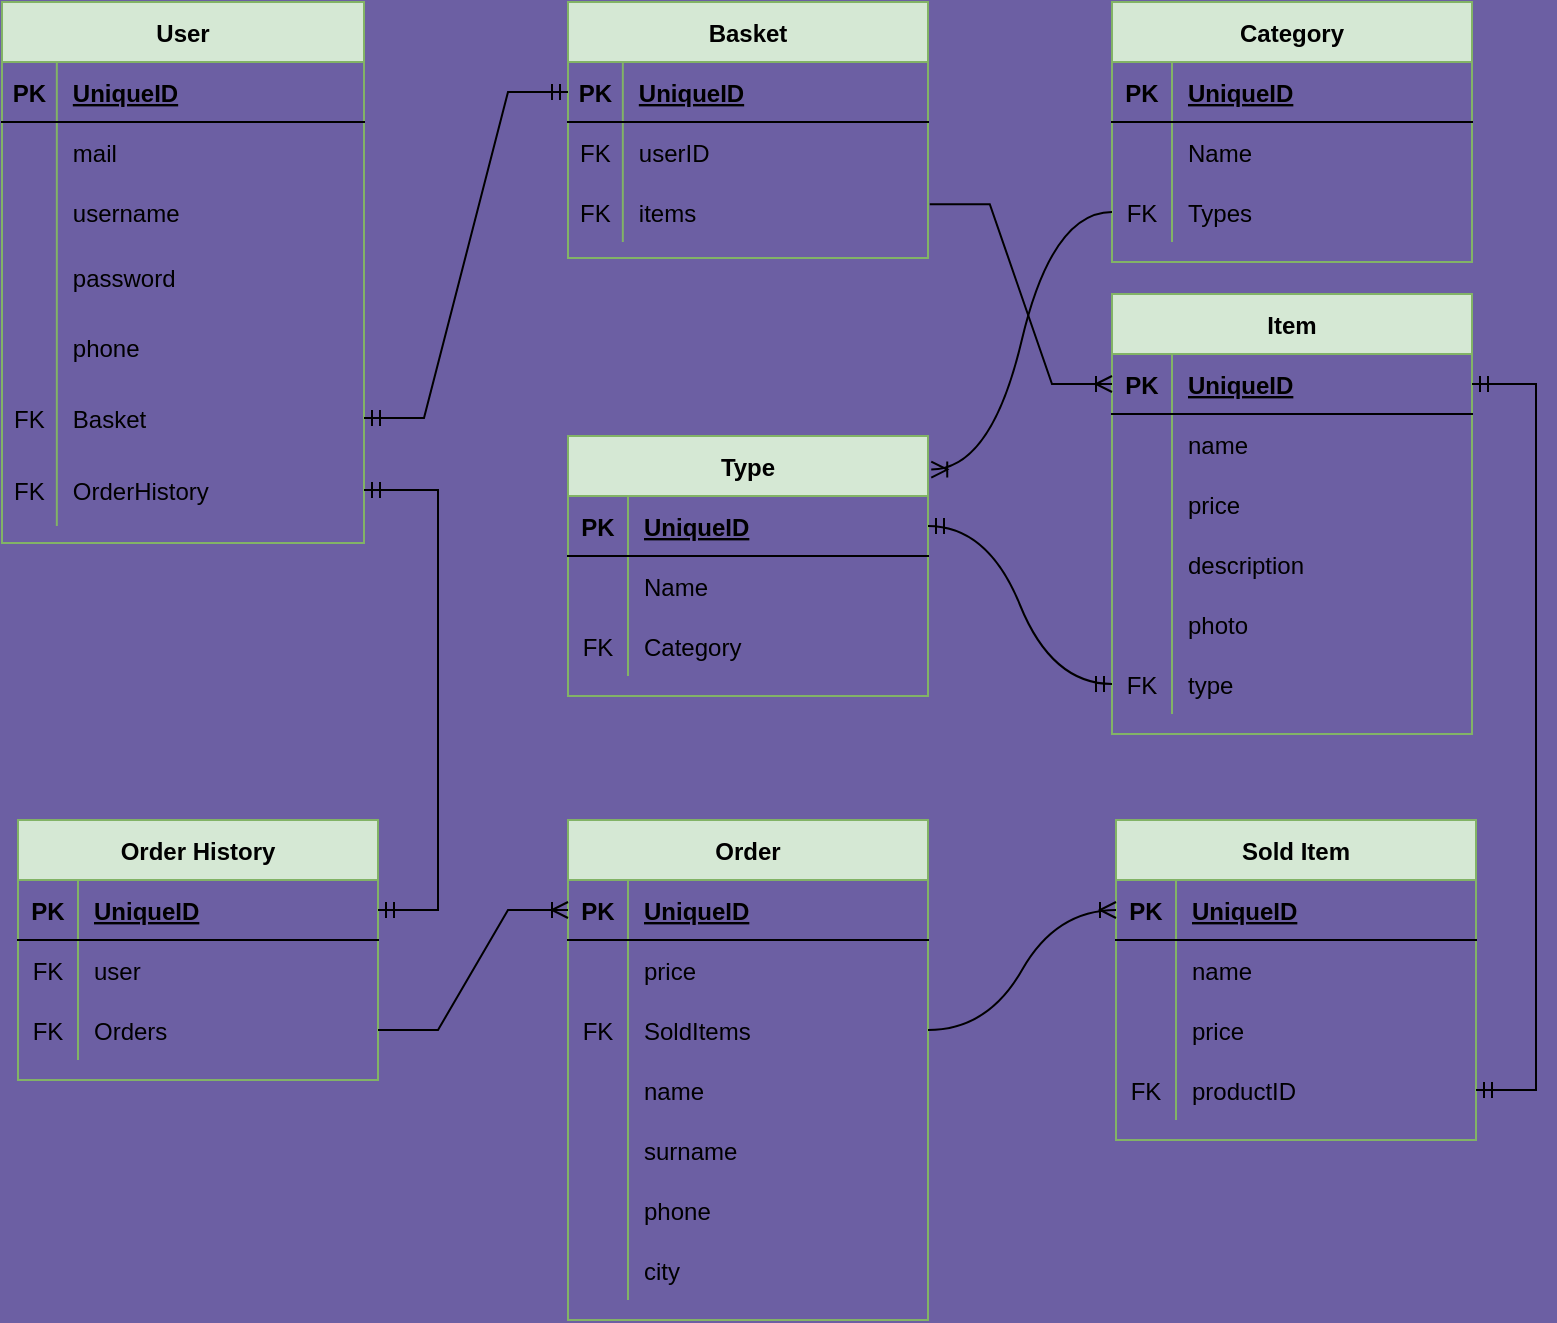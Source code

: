 <mxfile version="19.0.0" type="device"><diagram id="C5RBs43oDa-KdzZeNtuy" name="Page-1"><mxGraphModel dx="1178" dy="660" grid="0" gridSize="10" guides="1" tooltips="1" connect="1" arrows="1" fold="1" page="1" pageScale="1" pageWidth="827" pageHeight="1169" background="#6C5FA3" math="0" shadow="0"><root><mxCell id="WIyWlLk6GJQsqaUBKTNV-0"/><mxCell id="WIyWlLk6GJQsqaUBKTNV-1" parent="WIyWlLk6GJQsqaUBKTNV-0"/><mxCell id="gTien8RS1DZfXxYeBVyv-0" value="Category" style="shape=table;startSize=30;container=1;collapsible=1;childLayout=tableLayout;fixedRows=1;rowLines=0;fontStyle=1;align=center;resizeLast=1;fillColor=#d5e8d4;strokeColor=#82b366;" parent="WIyWlLk6GJQsqaUBKTNV-1" vertex="1"><mxGeometry x="599" y="155" width="180" height="130" as="geometry"/></mxCell><mxCell id="gTien8RS1DZfXxYeBVyv-1" value="" style="shape=tableRow;horizontal=0;startSize=0;swimlaneHead=0;swimlaneBody=0;fillColor=none;collapsible=0;dropTarget=0;points=[[0,0.5],[1,0.5]];portConstraint=eastwest;top=0;left=0;right=0;bottom=1;" parent="gTien8RS1DZfXxYeBVyv-0" vertex="1"><mxGeometry y="30" width="180" height="30" as="geometry"/></mxCell><mxCell id="gTien8RS1DZfXxYeBVyv-2" value="PK" style="shape=partialRectangle;connectable=0;fillColor=none;top=0;left=0;bottom=0;right=0;fontStyle=1;overflow=hidden;" parent="gTien8RS1DZfXxYeBVyv-1" vertex="1"><mxGeometry width="30" height="30" as="geometry"><mxRectangle width="30" height="30" as="alternateBounds"/></mxGeometry></mxCell><mxCell id="gTien8RS1DZfXxYeBVyv-3" value="UniqueID" style="shape=partialRectangle;connectable=0;fillColor=none;top=0;left=0;bottom=0;right=0;align=left;spacingLeft=6;fontStyle=5;overflow=hidden;" parent="gTien8RS1DZfXxYeBVyv-1" vertex="1"><mxGeometry x="30" width="150" height="30" as="geometry"><mxRectangle width="150" height="30" as="alternateBounds"/></mxGeometry></mxCell><mxCell id="gTien8RS1DZfXxYeBVyv-4" value="" style="shape=tableRow;horizontal=0;startSize=0;swimlaneHead=0;swimlaneBody=0;fillColor=none;collapsible=0;dropTarget=0;points=[[0,0.5],[1,0.5]];portConstraint=eastwest;top=0;left=0;right=0;bottom=0;" parent="gTien8RS1DZfXxYeBVyv-0" vertex="1"><mxGeometry y="60" width="180" height="30" as="geometry"/></mxCell><mxCell id="gTien8RS1DZfXxYeBVyv-5" value="" style="shape=partialRectangle;connectable=0;fillColor=none;top=0;left=0;bottom=0;right=0;editable=1;overflow=hidden;" parent="gTien8RS1DZfXxYeBVyv-4" vertex="1"><mxGeometry width="30" height="30" as="geometry"><mxRectangle width="30" height="30" as="alternateBounds"/></mxGeometry></mxCell><mxCell id="gTien8RS1DZfXxYeBVyv-6" value="Name" style="shape=partialRectangle;connectable=0;fillColor=none;top=0;left=0;bottom=0;right=0;align=left;spacingLeft=6;overflow=hidden;" parent="gTien8RS1DZfXxYeBVyv-4" vertex="1"><mxGeometry x="30" width="150" height="30" as="geometry"><mxRectangle width="150" height="30" as="alternateBounds"/></mxGeometry></mxCell><mxCell id="gTien8RS1DZfXxYeBVyv-7" value="" style="shape=tableRow;horizontal=0;startSize=0;swimlaneHead=0;swimlaneBody=0;fillColor=none;collapsible=0;dropTarget=0;points=[[0,0.5],[1,0.5]];portConstraint=eastwest;top=0;left=0;right=0;bottom=0;" parent="gTien8RS1DZfXxYeBVyv-0" vertex="1"><mxGeometry y="90" width="180" height="30" as="geometry"/></mxCell><mxCell id="gTien8RS1DZfXxYeBVyv-8" value="FK" style="shape=partialRectangle;connectable=0;fillColor=none;top=0;left=0;bottom=0;right=0;editable=1;overflow=hidden;" parent="gTien8RS1DZfXxYeBVyv-7" vertex="1"><mxGeometry width="30" height="30" as="geometry"><mxRectangle width="30" height="30" as="alternateBounds"/></mxGeometry></mxCell><mxCell id="gTien8RS1DZfXxYeBVyv-9" value="Types" style="shape=partialRectangle;connectable=0;fillColor=none;top=0;left=0;bottom=0;right=0;align=left;spacingLeft=6;overflow=hidden;" parent="gTien8RS1DZfXxYeBVyv-7" vertex="1"><mxGeometry x="30" width="150" height="30" as="geometry"><mxRectangle width="150" height="30" as="alternateBounds"/></mxGeometry></mxCell><mxCell id="gTien8RS1DZfXxYeBVyv-13" value="Sold Item" style="shape=table;startSize=30;container=1;collapsible=1;childLayout=tableLayout;fixedRows=1;rowLines=0;fontStyle=1;align=center;resizeLast=1;fillColor=#d5e8d4;strokeColor=#82b366;" parent="WIyWlLk6GJQsqaUBKTNV-1" vertex="1"><mxGeometry x="601" y="564" width="180" height="160" as="geometry"/></mxCell><mxCell id="gTien8RS1DZfXxYeBVyv-14" value="" style="shape=tableRow;horizontal=0;startSize=0;swimlaneHead=0;swimlaneBody=0;fillColor=none;collapsible=0;dropTarget=0;points=[[0,0.5],[1,0.5]];portConstraint=eastwest;top=0;left=0;right=0;bottom=1;" parent="gTien8RS1DZfXxYeBVyv-13" vertex="1"><mxGeometry y="30" width="180" height="30" as="geometry"/></mxCell><mxCell id="gTien8RS1DZfXxYeBVyv-15" value="PK" style="shape=partialRectangle;connectable=0;fillColor=none;top=0;left=0;bottom=0;right=0;fontStyle=1;overflow=hidden;" parent="gTien8RS1DZfXxYeBVyv-14" vertex="1"><mxGeometry width="30" height="30" as="geometry"><mxRectangle width="30" height="30" as="alternateBounds"/></mxGeometry></mxCell><mxCell id="gTien8RS1DZfXxYeBVyv-16" value="UniqueID" style="shape=partialRectangle;connectable=0;fillColor=none;top=0;left=0;bottom=0;right=0;align=left;spacingLeft=6;fontStyle=5;overflow=hidden;" parent="gTien8RS1DZfXxYeBVyv-14" vertex="1"><mxGeometry x="30" width="150" height="30" as="geometry"><mxRectangle width="150" height="30" as="alternateBounds"/></mxGeometry></mxCell><mxCell id="gTien8RS1DZfXxYeBVyv-17" value="" style="shape=tableRow;horizontal=0;startSize=0;swimlaneHead=0;swimlaneBody=0;fillColor=none;collapsible=0;dropTarget=0;points=[[0,0.5],[1,0.5]];portConstraint=eastwest;top=0;left=0;right=0;bottom=0;" parent="gTien8RS1DZfXxYeBVyv-13" vertex="1"><mxGeometry y="60" width="180" height="30" as="geometry"/></mxCell><mxCell id="gTien8RS1DZfXxYeBVyv-18" value="" style="shape=partialRectangle;connectable=0;fillColor=none;top=0;left=0;bottom=0;right=0;editable=1;overflow=hidden;" parent="gTien8RS1DZfXxYeBVyv-17" vertex="1"><mxGeometry width="30" height="30" as="geometry"><mxRectangle width="30" height="30" as="alternateBounds"/></mxGeometry></mxCell><mxCell id="gTien8RS1DZfXxYeBVyv-19" value="name" style="shape=partialRectangle;connectable=0;fillColor=none;top=0;left=0;bottom=0;right=0;align=left;spacingLeft=6;overflow=hidden;" parent="gTien8RS1DZfXxYeBVyv-17" vertex="1"><mxGeometry x="30" width="150" height="30" as="geometry"><mxRectangle width="150" height="30" as="alternateBounds"/></mxGeometry></mxCell><mxCell id="gTien8RS1DZfXxYeBVyv-20" value="" style="shape=tableRow;horizontal=0;startSize=0;swimlaneHead=0;swimlaneBody=0;fillColor=none;collapsible=0;dropTarget=0;points=[[0,0.5],[1,0.5]];portConstraint=eastwest;top=0;left=0;right=0;bottom=0;" parent="gTien8RS1DZfXxYeBVyv-13" vertex="1"><mxGeometry y="90" width="180" height="30" as="geometry"/></mxCell><mxCell id="gTien8RS1DZfXxYeBVyv-21" value="" style="shape=partialRectangle;connectable=0;fillColor=none;top=0;left=0;bottom=0;right=0;editable=1;overflow=hidden;" parent="gTien8RS1DZfXxYeBVyv-20" vertex="1"><mxGeometry width="30" height="30" as="geometry"><mxRectangle width="30" height="30" as="alternateBounds"/></mxGeometry></mxCell><mxCell id="gTien8RS1DZfXxYeBVyv-22" value="price" style="shape=partialRectangle;connectable=0;fillColor=none;top=0;left=0;bottom=0;right=0;align=left;spacingLeft=6;overflow=hidden;" parent="gTien8RS1DZfXxYeBVyv-20" vertex="1"><mxGeometry x="30" width="150" height="30" as="geometry"><mxRectangle width="150" height="30" as="alternateBounds"/></mxGeometry></mxCell><mxCell id="gTien8RS1DZfXxYeBVyv-23" value="" style="shape=tableRow;horizontal=0;startSize=0;swimlaneHead=0;swimlaneBody=0;fillColor=none;collapsible=0;dropTarget=0;points=[[0,0.5],[1,0.5]];portConstraint=eastwest;top=0;left=0;right=0;bottom=0;" parent="gTien8RS1DZfXxYeBVyv-13" vertex="1"><mxGeometry y="120" width="180" height="30" as="geometry"/></mxCell><mxCell id="gTien8RS1DZfXxYeBVyv-24" value="FK" style="shape=partialRectangle;connectable=0;fillColor=none;top=0;left=0;bottom=0;right=0;editable=1;overflow=hidden;" parent="gTien8RS1DZfXxYeBVyv-23" vertex="1"><mxGeometry width="30" height="30" as="geometry"><mxRectangle width="30" height="30" as="alternateBounds"/></mxGeometry></mxCell><mxCell id="gTien8RS1DZfXxYeBVyv-25" value="productID" style="shape=partialRectangle;connectable=0;fillColor=none;top=0;left=0;bottom=0;right=0;align=left;spacingLeft=6;overflow=hidden;" parent="gTien8RS1DZfXxYeBVyv-23" vertex="1"><mxGeometry x="30" width="150" height="30" as="geometry"><mxRectangle width="150" height="30" as="alternateBounds"/></mxGeometry></mxCell><object label="User" id="gTien8RS1DZfXxYeBVyv-26"><mxCell style="shape=table;startSize=30;container=1;collapsible=1;childLayout=tableLayout;fixedRows=1;rowLines=0;fontStyle=1;align=center;resizeLast=1;fillColor=#d5e8d4;strokeColor=#82b366;sketch=0;shadow=0;rounded=0;swimlaneLine=1;swimlaneFillColor=none;" parent="WIyWlLk6GJQsqaUBKTNV-1" vertex="1"><mxGeometry x="44" y="155" width="181" height="270.448" as="geometry"/></mxCell></object><mxCell id="gTien8RS1DZfXxYeBVyv-27" value="" style="shape=tableRow;horizontal=0;startSize=0;swimlaneHead=0;swimlaneBody=0;fillColor=none;collapsible=0;dropTarget=0;points=[[0,0.5],[1,0.5]];portConstraint=eastwest;top=0;left=0;right=0;bottom=1;" parent="gTien8RS1DZfXxYeBVyv-26" vertex="1"><mxGeometry y="30" width="181" height="30" as="geometry"/></mxCell><mxCell id="gTien8RS1DZfXxYeBVyv-28" value="PK" style="shape=partialRectangle;connectable=0;fillColor=none;top=0;left=0;bottom=0;right=0;fontStyle=1;overflow=hidden;" parent="gTien8RS1DZfXxYeBVyv-27" vertex="1"><mxGeometry width="27.414" height="30" as="geometry"><mxRectangle width="27.414" height="30" as="alternateBounds"/></mxGeometry></mxCell><mxCell id="gTien8RS1DZfXxYeBVyv-29" value="UniqueID" style="shape=partialRectangle;connectable=0;fillColor=none;top=0;left=0;bottom=0;right=0;align=left;spacingLeft=6;fontStyle=5;overflow=hidden;" parent="gTien8RS1DZfXxYeBVyv-27" vertex="1"><mxGeometry x="27.414" width="153.586" height="30" as="geometry"><mxRectangle width="153.586" height="30" as="alternateBounds"/></mxGeometry></mxCell><mxCell id="gTien8RS1DZfXxYeBVyv-30" value="" style="shape=tableRow;horizontal=0;startSize=0;swimlaneHead=0;swimlaneBody=0;fillColor=none;collapsible=0;dropTarget=0;points=[[0,0.5],[1,0.5]];portConstraint=eastwest;top=0;left=0;right=0;bottom=0;" parent="gTien8RS1DZfXxYeBVyv-26" vertex="1"><mxGeometry y="60" width="181" height="30" as="geometry"/></mxCell><mxCell id="gTien8RS1DZfXxYeBVyv-31" value="" style="shape=partialRectangle;connectable=0;fillColor=none;top=0;left=0;bottom=0;right=0;editable=1;overflow=hidden;" parent="gTien8RS1DZfXxYeBVyv-30" vertex="1"><mxGeometry width="27.414" height="30" as="geometry"><mxRectangle width="27.414" height="30" as="alternateBounds"/></mxGeometry></mxCell><mxCell id="gTien8RS1DZfXxYeBVyv-32" value="mail" style="shape=partialRectangle;connectable=0;fillColor=none;top=0;left=0;bottom=0;right=0;align=left;spacingLeft=6;overflow=hidden;" parent="gTien8RS1DZfXxYeBVyv-30" vertex="1"><mxGeometry x="27.414" width="153.586" height="30" as="geometry"><mxRectangle width="153.586" height="30" as="alternateBounds"/></mxGeometry></mxCell><mxCell id="gTien8RS1DZfXxYeBVyv-33" value="" style="shape=tableRow;horizontal=0;startSize=0;swimlaneHead=0;swimlaneBody=0;fillColor=none;collapsible=0;dropTarget=0;points=[[0,0.5],[1,0.5]];portConstraint=eastwest;top=0;left=0;right=0;bottom=0;" parent="gTien8RS1DZfXxYeBVyv-26" vertex="1"><mxGeometry y="90" width="181" height="30" as="geometry"/></mxCell><mxCell id="gTien8RS1DZfXxYeBVyv-34" value="" style="shape=partialRectangle;connectable=0;fillColor=none;top=0;left=0;bottom=0;right=0;editable=1;overflow=hidden;" parent="gTien8RS1DZfXxYeBVyv-33" vertex="1"><mxGeometry width="27.414" height="30" as="geometry"><mxRectangle width="27.414" height="30" as="alternateBounds"/></mxGeometry></mxCell><mxCell id="gTien8RS1DZfXxYeBVyv-35" value="username" style="shape=partialRectangle;connectable=0;fillColor=none;top=0;left=0;bottom=0;right=0;align=left;spacingLeft=6;overflow=hidden;" parent="gTien8RS1DZfXxYeBVyv-33" vertex="1"><mxGeometry x="27.414" width="153.586" height="30" as="geometry"><mxRectangle width="153.586" height="30" as="alternateBounds"/></mxGeometry></mxCell><mxCell id="gTien8RS1DZfXxYeBVyv-36" value="" style="shape=tableRow;horizontal=0;startSize=0;swimlaneHead=0;swimlaneBody=0;fillColor=none;collapsible=0;dropTarget=0;points=[[0,0.5],[1,0.5]];portConstraint=eastwest;top=0;left=0;right=0;bottom=0;" parent="gTien8RS1DZfXxYeBVyv-26" vertex="1"><mxGeometry y="120" width="181" height="35" as="geometry"/></mxCell><mxCell id="gTien8RS1DZfXxYeBVyv-37" value="" style="shape=partialRectangle;connectable=0;fillColor=none;top=0;left=0;bottom=0;right=0;editable=1;overflow=hidden;" parent="gTien8RS1DZfXxYeBVyv-36" vertex="1"><mxGeometry width="27.414" height="35" as="geometry"><mxRectangle width="27.414" height="35" as="alternateBounds"/></mxGeometry></mxCell><mxCell id="gTien8RS1DZfXxYeBVyv-38" value="password" style="shape=partialRectangle;connectable=0;fillColor=none;top=0;left=0;bottom=0;right=0;align=left;spacingLeft=6;overflow=hidden;" parent="gTien8RS1DZfXxYeBVyv-36" vertex="1"><mxGeometry x="27.414" width="153.586" height="35" as="geometry"><mxRectangle width="153.586" height="35" as="alternateBounds"/></mxGeometry></mxCell><mxCell id="gTien8RS1DZfXxYeBVyv-90" value="" style="shape=tableRow;horizontal=0;startSize=0;swimlaneHead=0;swimlaneBody=0;fillColor=none;collapsible=0;dropTarget=0;points=[[0,0.5],[1,0.5]];portConstraint=eastwest;top=0;left=0;right=0;bottom=0;" parent="gTien8RS1DZfXxYeBVyv-26" vertex="1"><mxGeometry y="155" width="181" height="35" as="geometry"/></mxCell><mxCell id="gTien8RS1DZfXxYeBVyv-91" value="" style="shape=partialRectangle;connectable=0;fillColor=none;top=0;left=0;bottom=0;right=0;editable=1;overflow=hidden;" parent="gTien8RS1DZfXxYeBVyv-90" vertex="1"><mxGeometry width="27.414" height="35" as="geometry"><mxRectangle width="27.414" height="35" as="alternateBounds"/></mxGeometry></mxCell><mxCell id="gTien8RS1DZfXxYeBVyv-92" value="phone" style="shape=partialRectangle;connectable=0;fillColor=none;top=0;left=0;bottom=0;right=0;align=left;spacingLeft=6;overflow=hidden;" parent="gTien8RS1DZfXxYeBVyv-90" vertex="1"><mxGeometry x="27.414" width="153.586" height="35" as="geometry"><mxRectangle width="153.586" height="35" as="alternateBounds"/></mxGeometry></mxCell><mxCell id="gTien8RS1DZfXxYeBVyv-136" value="" style="shape=tableRow;horizontal=0;startSize=0;swimlaneHead=0;swimlaneBody=0;fillColor=none;collapsible=0;dropTarget=0;points=[[0,0.5],[1,0.5]];portConstraint=eastwest;top=0;left=0;right=0;bottom=0;" parent="gTien8RS1DZfXxYeBVyv-26" vertex="1"><mxGeometry y="190" width="181" height="36" as="geometry"/></mxCell><mxCell id="gTien8RS1DZfXxYeBVyv-137" value="FK" style="shape=partialRectangle;connectable=0;fillColor=none;top=0;left=0;bottom=0;right=0;editable=1;overflow=hidden;" parent="gTien8RS1DZfXxYeBVyv-136" vertex="1"><mxGeometry width="27.414" height="36" as="geometry"><mxRectangle width="27.414" height="36" as="alternateBounds"/></mxGeometry></mxCell><mxCell id="gTien8RS1DZfXxYeBVyv-138" value="Basket" style="shape=partialRectangle;connectable=0;fillColor=none;top=0;left=0;bottom=0;right=0;align=left;spacingLeft=6;overflow=hidden;" parent="gTien8RS1DZfXxYeBVyv-136" vertex="1"><mxGeometry x="27.414" width="153.586" height="36" as="geometry"><mxRectangle width="153.586" height="36" as="alternateBounds"/></mxGeometry></mxCell><mxCell id="gTien8RS1DZfXxYeBVyv-139" value="" style="shape=tableRow;horizontal=0;startSize=0;swimlaneHead=0;swimlaneBody=0;fillColor=none;collapsible=0;dropTarget=0;points=[[0,0.5],[1,0.5]];portConstraint=eastwest;top=0;left=0;right=0;bottom=0;" parent="gTien8RS1DZfXxYeBVyv-26" vertex="1"><mxGeometry y="226" width="181" height="36" as="geometry"/></mxCell><mxCell id="gTien8RS1DZfXxYeBVyv-140" value="FK" style="shape=partialRectangle;connectable=0;fillColor=none;top=0;left=0;bottom=0;right=0;editable=1;overflow=hidden;" parent="gTien8RS1DZfXxYeBVyv-139" vertex="1"><mxGeometry width="27.414" height="36" as="geometry"><mxRectangle width="27.414" height="36" as="alternateBounds"/></mxGeometry></mxCell><mxCell id="gTien8RS1DZfXxYeBVyv-141" value="OrderHistory" style="shape=partialRectangle;connectable=0;fillColor=none;top=0;left=0;bottom=0;right=0;align=left;spacingLeft=6;overflow=hidden;" parent="gTien8RS1DZfXxYeBVyv-139" vertex="1"><mxGeometry x="27.414" width="153.586" height="36" as="geometry"><mxRectangle width="153.586" height="36" as="alternateBounds"/></mxGeometry></mxCell><mxCell id="gTien8RS1DZfXxYeBVyv-39" value="Item" style="shape=table;startSize=30;container=1;collapsible=1;childLayout=tableLayout;fixedRows=1;rowLines=0;fontStyle=1;align=center;resizeLast=1;fillColor=#d5e8d4;strokeColor=#82b366;strokeWidth=1;" parent="WIyWlLk6GJQsqaUBKTNV-1" vertex="1"><mxGeometry x="599" y="301" width="180" height="220" as="geometry"/></mxCell><mxCell id="gTien8RS1DZfXxYeBVyv-40" value="" style="shape=tableRow;horizontal=0;startSize=0;swimlaneHead=0;swimlaneBody=0;fillColor=none;collapsible=0;dropTarget=0;points=[[0,0.5],[1,0.5]];portConstraint=eastwest;top=0;left=0;right=0;bottom=1;" parent="gTien8RS1DZfXxYeBVyv-39" vertex="1"><mxGeometry y="30" width="180" height="30" as="geometry"/></mxCell><mxCell id="gTien8RS1DZfXxYeBVyv-41" value="PK" style="shape=partialRectangle;connectable=0;fillColor=none;top=0;left=0;bottom=0;right=0;fontStyle=1;overflow=hidden;" parent="gTien8RS1DZfXxYeBVyv-40" vertex="1"><mxGeometry width="30" height="30" as="geometry"><mxRectangle width="30" height="30" as="alternateBounds"/></mxGeometry></mxCell><mxCell id="gTien8RS1DZfXxYeBVyv-42" value="UniqueID" style="shape=partialRectangle;connectable=0;fillColor=none;top=0;left=0;bottom=0;right=0;align=left;spacingLeft=6;fontStyle=5;overflow=hidden;" parent="gTien8RS1DZfXxYeBVyv-40" vertex="1"><mxGeometry x="30" width="150" height="30" as="geometry"><mxRectangle width="150" height="30" as="alternateBounds"/></mxGeometry></mxCell><mxCell id="gTien8RS1DZfXxYeBVyv-43" value="" style="shape=tableRow;horizontal=0;startSize=0;swimlaneHead=0;swimlaneBody=0;fillColor=none;collapsible=0;dropTarget=0;points=[[0,0.5],[1,0.5]];portConstraint=eastwest;top=0;left=0;right=0;bottom=0;" parent="gTien8RS1DZfXxYeBVyv-39" vertex="1"><mxGeometry y="60" width="180" height="30" as="geometry"/></mxCell><mxCell id="gTien8RS1DZfXxYeBVyv-44" value="" style="shape=partialRectangle;connectable=0;fillColor=none;top=0;left=0;bottom=0;right=0;editable=1;overflow=hidden;" parent="gTien8RS1DZfXxYeBVyv-43" vertex="1"><mxGeometry width="30" height="30" as="geometry"><mxRectangle width="30" height="30" as="alternateBounds"/></mxGeometry></mxCell><mxCell id="gTien8RS1DZfXxYeBVyv-45" value="name" style="shape=partialRectangle;connectable=0;fillColor=none;top=0;left=0;bottom=0;right=0;align=left;spacingLeft=6;overflow=hidden;" parent="gTien8RS1DZfXxYeBVyv-43" vertex="1"><mxGeometry x="30" width="150" height="30" as="geometry"><mxRectangle width="150" height="30" as="alternateBounds"/></mxGeometry></mxCell><mxCell id="gTien8RS1DZfXxYeBVyv-46" value="" style="shape=tableRow;horizontal=0;startSize=0;swimlaneHead=0;swimlaneBody=0;fillColor=none;collapsible=0;dropTarget=0;points=[[0,0.5],[1,0.5]];portConstraint=eastwest;top=0;left=0;right=0;bottom=0;" parent="gTien8RS1DZfXxYeBVyv-39" vertex="1"><mxGeometry y="90" width="180" height="30" as="geometry"/></mxCell><mxCell id="gTien8RS1DZfXxYeBVyv-47" value="" style="shape=partialRectangle;connectable=0;fillColor=none;top=0;left=0;bottom=0;right=0;editable=1;overflow=hidden;" parent="gTien8RS1DZfXxYeBVyv-46" vertex="1"><mxGeometry width="30" height="30" as="geometry"><mxRectangle width="30" height="30" as="alternateBounds"/></mxGeometry></mxCell><mxCell id="gTien8RS1DZfXxYeBVyv-48" value="price" style="shape=partialRectangle;connectable=0;fillColor=none;top=0;left=0;bottom=0;right=0;align=left;spacingLeft=6;overflow=hidden;" parent="gTien8RS1DZfXxYeBVyv-46" vertex="1"><mxGeometry x="30" width="150" height="30" as="geometry"><mxRectangle width="150" height="30" as="alternateBounds"/></mxGeometry></mxCell><mxCell id="gTien8RS1DZfXxYeBVyv-49" value="" style="shape=tableRow;horizontal=0;startSize=0;swimlaneHead=0;swimlaneBody=0;fillColor=none;collapsible=0;dropTarget=0;points=[[0,0.5],[1,0.5]];portConstraint=eastwest;top=0;left=0;right=0;bottom=0;" parent="gTien8RS1DZfXxYeBVyv-39" vertex="1"><mxGeometry y="120" width="180" height="30" as="geometry"/></mxCell><mxCell id="gTien8RS1DZfXxYeBVyv-50" value="" style="shape=partialRectangle;connectable=0;fillColor=none;top=0;left=0;bottom=0;right=0;editable=1;overflow=hidden;" parent="gTien8RS1DZfXxYeBVyv-49" vertex="1"><mxGeometry width="30" height="30" as="geometry"><mxRectangle width="30" height="30" as="alternateBounds"/></mxGeometry></mxCell><mxCell id="gTien8RS1DZfXxYeBVyv-51" value="description" style="shape=partialRectangle;connectable=0;fillColor=none;top=0;left=0;bottom=0;right=0;align=left;spacingLeft=6;overflow=hidden;" parent="gTien8RS1DZfXxYeBVyv-49" vertex="1"><mxGeometry x="30" width="150" height="30" as="geometry"><mxRectangle width="150" height="30" as="alternateBounds"/></mxGeometry></mxCell><mxCell id="gTien8RS1DZfXxYeBVyv-93" value="" style="shape=tableRow;horizontal=0;startSize=0;swimlaneHead=0;swimlaneBody=0;fillColor=none;collapsible=0;dropTarget=0;points=[[0,0.5],[1,0.5]];portConstraint=eastwest;top=0;left=0;right=0;bottom=0;" parent="gTien8RS1DZfXxYeBVyv-39" vertex="1"><mxGeometry y="150" width="180" height="30" as="geometry"/></mxCell><mxCell id="gTien8RS1DZfXxYeBVyv-94" value="" style="shape=partialRectangle;connectable=0;fillColor=none;top=0;left=0;bottom=0;right=0;editable=1;overflow=hidden;" parent="gTien8RS1DZfXxYeBVyv-93" vertex="1"><mxGeometry width="30" height="30" as="geometry"><mxRectangle width="30" height="30" as="alternateBounds"/></mxGeometry></mxCell><mxCell id="gTien8RS1DZfXxYeBVyv-95" value="photo" style="shape=partialRectangle;connectable=0;fillColor=none;top=0;left=0;bottom=0;right=0;align=left;spacingLeft=6;overflow=hidden;" parent="gTien8RS1DZfXxYeBVyv-93" vertex="1"><mxGeometry x="30" width="150" height="30" as="geometry"><mxRectangle width="150" height="30" as="alternateBounds"/></mxGeometry></mxCell><mxCell id="gTien8RS1DZfXxYeBVyv-112" value="" style="shape=tableRow;horizontal=0;startSize=0;swimlaneHead=0;swimlaneBody=0;fillColor=none;collapsible=0;dropTarget=0;points=[[0,0.5],[1,0.5]];portConstraint=eastwest;top=0;left=0;right=0;bottom=0;" parent="gTien8RS1DZfXxYeBVyv-39" vertex="1"><mxGeometry y="180" width="180" height="30" as="geometry"/></mxCell><mxCell id="gTien8RS1DZfXxYeBVyv-113" value="FK" style="shape=partialRectangle;connectable=0;fillColor=none;top=0;left=0;bottom=0;right=0;editable=1;overflow=hidden;" parent="gTien8RS1DZfXxYeBVyv-112" vertex="1"><mxGeometry width="30" height="30" as="geometry"><mxRectangle width="30" height="30" as="alternateBounds"/></mxGeometry></mxCell><mxCell id="gTien8RS1DZfXxYeBVyv-114" value="type" style="shape=partialRectangle;connectable=0;fillColor=none;top=0;left=0;bottom=0;right=0;align=left;spacingLeft=6;overflow=hidden;" parent="gTien8RS1DZfXxYeBVyv-112" vertex="1"><mxGeometry x="30" width="150" height="30" as="geometry"><mxRectangle width="150" height="30" as="alternateBounds"/></mxGeometry></mxCell><mxCell id="gTien8RS1DZfXxYeBVyv-52" value="Order" style="shape=table;startSize=30;container=1;collapsible=1;childLayout=tableLayout;fixedRows=1;rowLines=0;fontStyle=1;align=center;resizeLast=1;fillColor=#d5e8d4;strokeColor=#82b366;" parent="WIyWlLk6GJQsqaUBKTNV-1" vertex="1"><mxGeometry x="327" y="564" width="180" height="250" as="geometry"/></mxCell><mxCell id="gTien8RS1DZfXxYeBVyv-53" value="" style="shape=tableRow;horizontal=0;startSize=0;swimlaneHead=0;swimlaneBody=0;fillColor=none;collapsible=0;dropTarget=0;points=[[0,0.5],[1,0.5]];portConstraint=eastwest;top=0;left=0;right=0;bottom=1;" parent="gTien8RS1DZfXxYeBVyv-52" vertex="1"><mxGeometry y="30" width="180" height="30" as="geometry"/></mxCell><mxCell id="gTien8RS1DZfXxYeBVyv-54" value="PK" style="shape=partialRectangle;connectable=0;fillColor=none;top=0;left=0;bottom=0;right=0;fontStyle=1;overflow=hidden;" parent="gTien8RS1DZfXxYeBVyv-53" vertex="1"><mxGeometry width="30" height="30" as="geometry"><mxRectangle width="30" height="30" as="alternateBounds"/></mxGeometry></mxCell><mxCell id="gTien8RS1DZfXxYeBVyv-55" value="UniqueID" style="shape=partialRectangle;connectable=0;fillColor=none;top=0;left=0;bottom=0;right=0;align=left;spacingLeft=6;fontStyle=5;overflow=hidden;" parent="gTien8RS1DZfXxYeBVyv-53" vertex="1"><mxGeometry x="30" width="150" height="30" as="geometry"><mxRectangle width="150" height="30" as="alternateBounds"/></mxGeometry></mxCell><mxCell id="gTien8RS1DZfXxYeBVyv-56" value="" style="shape=tableRow;horizontal=0;startSize=0;swimlaneHead=0;swimlaneBody=0;fillColor=none;collapsible=0;dropTarget=0;points=[[0,0.5],[1,0.5]];portConstraint=eastwest;top=0;left=0;right=0;bottom=0;" parent="gTien8RS1DZfXxYeBVyv-52" vertex="1"><mxGeometry y="60" width="180" height="30" as="geometry"/></mxCell><mxCell id="gTien8RS1DZfXxYeBVyv-57" value="" style="shape=partialRectangle;connectable=0;fillColor=none;top=0;left=0;bottom=0;right=0;editable=1;overflow=hidden;" parent="gTien8RS1DZfXxYeBVyv-56" vertex="1"><mxGeometry width="30" height="30" as="geometry"><mxRectangle width="30" height="30" as="alternateBounds"/></mxGeometry></mxCell><mxCell id="gTien8RS1DZfXxYeBVyv-58" value="price" style="shape=partialRectangle;connectable=0;fillColor=none;top=0;left=0;bottom=0;right=0;align=left;spacingLeft=6;overflow=hidden;" parent="gTien8RS1DZfXxYeBVyv-56" vertex="1"><mxGeometry x="30" width="150" height="30" as="geometry"><mxRectangle width="150" height="30" as="alternateBounds"/></mxGeometry></mxCell><mxCell id="gTien8RS1DZfXxYeBVyv-59" value="" style="shape=tableRow;horizontal=0;startSize=0;swimlaneHead=0;swimlaneBody=0;fillColor=none;collapsible=0;dropTarget=0;points=[[0,0.5],[1,0.5]];portConstraint=eastwest;top=0;left=0;right=0;bottom=0;" parent="gTien8RS1DZfXxYeBVyv-52" vertex="1"><mxGeometry y="90" width="180" height="30" as="geometry"/></mxCell><mxCell id="gTien8RS1DZfXxYeBVyv-60" value="FK" style="shape=partialRectangle;connectable=0;fillColor=none;top=0;left=0;bottom=0;right=0;editable=1;overflow=hidden;" parent="gTien8RS1DZfXxYeBVyv-59" vertex="1"><mxGeometry width="30" height="30" as="geometry"><mxRectangle width="30" height="30" as="alternateBounds"/></mxGeometry></mxCell><mxCell id="gTien8RS1DZfXxYeBVyv-61" value="SoldItems" style="shape=partialRectangle;connectable=0;fillColor=none;top=0;left=0;bottom=0;right=0;align=left;spacingLeft=6;overflow=hidden;" parent="gTien8RS1DZfXxYeBVyv-59" vertex="1"><mxGeometry x="30" width="150" height="30" as="geometry"><mxRectangle width="150" height="30" as="alternateBounds"/></mxGeometry></mxCell><mxCell id="QuIm7hJN3PSmOFe87jD--0" value="" style="shape=tableRow;horizontal=0;startSize=0;swimlaneHead=0;swimlaneBody=0;fillColor=none;collapsible=0;dropTarget=0;points=[[0,0.5],[1,0.5]];portConstraint=eastwest;top=0;left=0;right=0;bottom=0;" vertex="1" parent="gTien8RS1DZfXxYeBVyv-52"><mxGeometry y="120" width="180" height="30" as="geometry"/></mxCell><mxCell id="QuIm7hJN3PSmOFe87jD--1" value="" style="shape=partialRectangle;connectable=0;fillColor=none;top=0;left=0;bottom=0;right=0;editable=1;overflow=hidden;" vertex="1" parent="QuIm7hJN3PSmOFe87jD--0"><mxGeometry width="30" height="30" as="geometry"><mxRectangle width="30" height="30" as="alternateBounds"/></mxGeometry></mxCell><mxCell id="QuIm7hJN3PSmOFe87jD--2" value="name" style="shape=partialRectangle;connectable=0;fillColor=none;top=0;left=0;bottom=0;right=0;align=left;spacingLeft=6;overflow=hidden;" vertex="1" parent="QuIm7hJN3PSmOFe87jD--0"><mxGeometry x="30" width="150" height="30" as="geometry"><mxRectangle width="150" height="30" as="alternateBounds"/></mxGeometry></mxCell><mxCell id="QuIm7hJN3PSmOFe87jD--3" value="" style="shape=tableRow;horizontal=0;startSize=0;swimlaneHead=0;swimlaneBody=0;fillColor=none;collapsible=0;dropTarget=0;points=[[0,0.5],[1,0.5]];portConstraint=eastwest;top=0;left=0;right=0;bottom=0;" vertex="1" parent="gTien8RS1DZfXxYeBVyv-52"><mxGeometry y="150" width="180" height="30" as="geometry"/></mxCell><mxCell id="QuIm7hJN3PSmOFe87jD--4" value="" style="shape=partialRectangle;connectable=0;fillColor=none;top=0;left=0;bottom=0;right=0;editable=1;overflow=hidden;" vertex="1" parent="QuIm7hJN3PSmOFe87jD--3"><mxGeometry width="30" height="30" as="geometry"><mxRectangle width="30" height="30" as="alternateBounds"/></mxGeometry></mxCell><mxCell id="QuIm7hJN3PSmOFe87jD--5" value="surname" style="shape=partialRectangle;connectable=0;fillColor=none;top=0;left=0;bottom=0;right=0;align=left;spacingLeft=6;overflow=hidden;" vertex="1" parent="QuIm7hJN3PSmOFe87jD--3"><mxGeometry x="30" width="150" height="30" as="geometry"><mxRectangle width="150" height="30" as="alternateBounds"/></mxGeometry></mxCell><mxCell id="QuIm7hJN3PSmOFe87jD--6" value="" style="shape=tableRow;horizontal=0;startSize=0;swimlaneHead=0;swimlaneBody=0;fillColor=none;collapsible=0;dropTarget=0;points=[[0,0.5],[1,0.5]];portConstraint=eastwest;top=0;left=0;right=0;bottom=0;" vertex="1" parent="gTien8RS1DZfXxYeBVyv-52"><mxGeometry y="180" width="180" height="30" as="geometry"/></mxCell><mxCell id="QuIm7hJN3PSmOFe87jD--7" value="" style="shape=partialRectangle;connectable=0;fillColor=none;top=0;left=0;bottom=0;right=0;editable=1;overflow=hidden;" vertex="1" parent="QuIm7hJN3PSmOFe87jD--6"><mxGeometry width="30" height="30" as="geometry"><mxRectangle width="30" height="30" as="alternateBounds"/></mxGeometry></mxCell><mxCell id="QuIm7hJN3PSmOFe87jD--8" value="phone" style="shape=partialRectangle;connectable=0;fillColor=none;top=0;left=0;bottom=0;right=0;align=left;spacingLeft=6;overflow=hidden;" vertex="1" parent="QuIm7hJN3PSmOFe87jD--6"><mxGeometry x="30" width="150" height="30" as="geometry"><mxRectangle width="150" height="30" as="alternateBounds"/></mxGeometry></mxCell><mxCell id="QuIm7hJN3PSmOFe87jD--12" value="" style="shape=tableRow;horizontal=0;startSize=0;swimlaneHead=0;swimlaneBody=0;fillColor=none;collapsible=0;dropTarget=0;points=[[0,0.5],[1,0.5]];portConstraint=eastwest;top=0;left=0;right=0;bottom=0;" vertex="1" parent="gTien8RS1DZfXxYeBVyv-52"><mxGeometry y="210" width="180" height="30" as="geometry"/></mxCell><mxCell id="QuIm7hJN3PSmOFe87jD--13" value="" style="shape=partialRectangle;connectable=0;fillColor=none;top=0;left=0;bottom=0;right=0;editable=1;overflow=hidden;" vertex="1" parent="QuIm7hJN3PSmOFe87jD--12"><mxGeometry width="30" height="30" as="geometry"><mxRectangle width="30" height="30" as="alternateBounds"/></mxGeometry></mxCell><mxCell id="QuIm7hJN3PSmOFe87jD--14" value="city" style="shape=partialRectangle;connectable=0;fillColor=none;top=0;left=0;bottom=0;right=0;align=left;spacingLeft=6;overflow=hidden;" vertex="1" parent="QuIm7hJN3PSmOFe87jD--12"><mxGeometry x="30" width="150" height="30" as="geometry"><mxRectangle width="150" height="30" as="alternateBounds"/></mxGeometry></mxCell><mxCell id="gTien8RS1DZfXxYeBVyv-65" value="Type" style="shape=table;startSize=30;container=1;collapsible=1;childLayout=tableLayout;fixedRows=1;rowLines=0;fontStyle=1;align=center;resizeLast=1;fillColor=#d5e8d4;strokeColor=#82b366;" parent="WIyWlLk6GJQsqaUBKTNV-1" vertex="1"><mxGeometry x="327" y="372" width="180" height="130" as="geometry"/></mxCell><mxCell id="gTien8RS1DZfXxYeBVyv-66" value="" style="shape=tableRow;horizontal=0;startSize=0;swimlaneHead=0;swimlaneBody=0;fillColor=none;collapsible=0;dropTarget=0;points=[[0,0.5],[1,0.5]];portConstraint=eastwest;top=0;left=0;right=0;bottom=1;" parent="gTien8RS1DZfXxYeBVyv-65" vertex="1"><mxGeometry y="30" width="180" height="30" as="geometry"/></mxCell><mxCell id="gTien8RS1DZfXxYeBVyv-67" value="PK" style="shape=partialRectangle;connectable=0;fillColor=none;top=0;left=0;bottom=0;right=0;fontStyle=1;overflow=hidden;" parent="gTien8RS1DZfXxYeBVyv-66" vertex="1"><mxGeometry width="30" height="30" as="geometry"><mxRectangle width="30" height="30" as="alternateBounds"/></mxGeometry></mxCell><mxCell id="gTien8RS1DZfXxYeBVyv-68" value="UniqueID" style="shape=partialRectangle;connectable=0;fillColor=none;top=0;left=0;bottom=0;right=0;align=left;spacingLeft=6;fontStyle=5;overflow=hidden;" parent="gTien8RS1DZfXxYeBVyv-66" vertex="1"><mxGeometry x="30" width="150" height="30" as="geometry"><mxRectangle width="150" height="30" as="alternateBounds"/></mxGeometry></mxCell><mxCell id="gTien8RS1DZfXxYeBVyv-69" value="" style="shape=tableRow;horizontal=0;startSize=0;swimlaneHead=0;swimlaneBody=0;fillColor=none;collapsible=0;dropTarget=0;points=[[0,0.5],[1,0.5]];portConstraint=eastwest;top=0;left=0;right=0;bottom=0;" parent="gTien8RS1DZfXxYeBVyv-65" vertex="1"><mxGeometry y="60" width="180" height="30" as="geometry"/></mxCell><mxCell id="gTien8RS1DZfXxYeBVyv-70" value="" style="shape=partialRectangle;connectable=0;fillColor=none;top=0;left=0;bottom=0;right=0;editable=1;overflow=hidden;" parent="gTien8RS1DZfXxYeBVyv-69" vertex="1"><mxGeometry width="30" height="30" as="geometry"><mxRectangle width="30" height="30" as="alternateBounds"/></mxGeometry></mxCell><mxCell id="gTien8RS1DZfXxYeBVyv-71" value="Name" style="shape=partialRectangle;connectable=0;fillColor=none;top=0;left=0;bottom=0;right=0;align=left;spacingLeft=6;overflow=hidden;" parent="gTien8RS1DZfXxYeBVyv-69" vertex="1"><mxGeometry x="30" width="150" height="30" as="geometry"><mxRectangle width="150" height="30" as="alternateBounds"/></mxGeometry></mxCell><mxCell id="gTien8RS1DZfXxYeBVyv-72" value="" style="shape=tableRow;horizontal=0;startSize=0;swimlaneHead=0;swimlaneBody=0;fillColor=none;collapsible=0;dropTarget=0;points=[[0,0.5],[1,0.5]];portConstraint=eastwest;top=0;left=0;right=0;bottom=0;" parent="gTien8RS1DZfXxYeBVyv-65" vertex="1"><mxGeometry y="90" width="180" height="30" as="geometry"/></mxCell><mxCell id="gTien8RS1DZfXxYeBVyv-73" value="FK" style="shape=partialRectangle;connectable=0;fillColor=none;top=0;left=0;bottom=0;right=0;editable=1;overflow=hidden;" parent="gTien8RS1DZfXxYeBVyv-72" vertex="1"><mxGeometry width="30" height="30" as="geometry"><mxRectangle width="30" height="30" as="alternateBounds"/></mxGeometry></mxCell><mxCell id="gTien8RS1DZfXxYeBVyv-74" value="Category" style="shape=partialRectangle;connectable=0;fillColor=none;top=0;left=0;bottom=0;right=0;align=left;spacingLeft=6;overflow=hidden;" parent="gTien8RS1DZfXxYeBVyv-72" vertex="1"><mxGeometry x="30" width="150" height="30" as="geometry"><mxRectangle width="150" height="30" as="alternateBounds"/></mxGeometry></mxCell><mxCell id="gTien8RS1DZfXxYeBVyv-81" value="" style="shape=tableRow;horizontal=0;startSize=0;swimlaneHead=0;swimlaneBody=0;fillColor=none;collapsible=0;dropTarget=0;points=[[0,0.5],[1,0.5]];portConstraint=eastwest;top=0;left=0;right=0;bottom=0;" parent="WIyWlLk6GJQsqaUBKTNV-1" vertex="1"><mxGeometry x="81" y="327.66" width="180" height="30" as="geometry"/></mxCell><mxCell id="gTien8RS1DZfXxYeBVyv-116" value="" style="edgeStyle=entityRelationEdgeStyle;fontSize=12;html=1;endArrow=ERmandOne;startArrow=ERmandOne;fontColor=#FFFFFF;strokeColor=default;curved=1;entryX=0;entryY=0.5;entryDx=0;entryDy=0;exitX=1;exitY=0.5;exitDx=0;exitDy=0;" parent="WIyWlLk6GJQsqaUBKTNV-1" source="gTien8RS1DZfXxYeBVyv-66" target="gTien8RS1DZfXxYeBVyv-112" edge="1"><mxGeometry width="100" height="100" relative="1" as="geometry"><mxPoint x="582" y="580" as="sourcePoint"/><mxPoint x="682" y="480" as="targetPoint"/></mxGeometry></mxCell><mxCell id="gTien8RS1DZfXxYeBVyv-117" value="" style="edgeStyle=entityRelationEdgeStyle;fontSize=12;html=1;endArrow=ERoneToMany;fontColor=#FFFFFF;strokeColor=default;curved=1;exitX=0;exitY=0.5;exitDx=0;exitDy=0;entryX=1.009;entryY=0.129;entryDx=0;entryDy=0;entryPerimeter=0;" parent="WIyWlLk6GJQsqaUBKTNV-1" source="gTien8RS1DZfXxYeBVyv-7" target="gTien8RS1DZfXxYeBVyv-65" edge="1"><mxGeometry width="100" height="100" relative="1" as="geometry"><mxPoint x="582" y="580" as="sourcePoint"/><mxPoint x="682" y="480" as="targetPoint"/></mxGeometry></mxCell><mxCell id="gTien8RS1DZfXxYeBVyv-118" value="" style="edgeStyle=entityRelationEdgeStyle;fontSize=12;html=1;endArrow=ERoneToMany;fontColor=#FFFFFF;strokeColor=default;curved=1;exitX=1;exitY=0.5;exitDx=0;exitDy=0;entryX=0;entryY=0.5;entryDx=0;entryDy=0;" parent="WIyWlLk6GJQsqaUBKTNV-1" source="gTien8RS1DZfXxYeBVyv-59" target="gTien8RS1DZfXxYeBVyv-14" edge="1"><mxGeometry width="100" height="100" relative="1" as="geometry"><mxPoint x="582" y="580" as="sourcePoint"/><mxPoint x="682" y="480" as="targetPoint"/></mxGeometry></mxCell><mxCell id="gTien8RS1DZfXxYeBVyv-119" value="" style="edgeStyle=entityRelationEdgeStyle;fontSize=12;html=1;endArrow=ERmandOne;startArrow=ERmandOne;fontColor=#FFFFFF;strokeColor=default;entryX=1;entryY=0.5;entryDx=0;entryDy=0;rounded=0;" parent="WIyWlLk6GJQsqaUBKTNV-1" target="gTien8RS1DZfXxYeBVyv-40" edge="1"><mxGeometry width="100" height="100" relative="1" as="geometry"><mxPoint x="781" y="699" as="sourcePoint"/><mxPoint x="682" y="480" as="targetPoint"/></mxGeometry></mxCell><object label="Basket" id="gTien8RS1DZfXxYeBVyv-120"><mxCell style="shape=table;startSize=30;container=1;collapsible=1;childLayout=tableLayout;fixedRows=1;rowLines=0;fontStyle=1;align=center;resizeLast=1;fillColor=#d5e8d4;strokeColor=#82b366;sketch=0;shadow=0;rounded=0;swimlaneLine=1;swimlaneFillColor=none;" parent="WIyWlLk6GJQsqaUBKTNV-1" vertex="1"><mxGeometry x="327" y="155" width="180" height="128" as="geometry"/></mxCell></object><mxCell id="gTien8RS1DZfXxYeBVyv-121" value="" style="shape=tableRow;horizontal=0;startSize=0;swimlaneHead=0;swimlaneBody=0;fillColor=none;collapsible=0;dropTarget=0;points=[[0,0.5],[1,0.5]];portConstraint=eastwest;top=0;left=0;right=0;bottom=1;" parent="gTien8RS1DZfXxYeBVyv-120" vertex="1"><mxGeometry y="30" width="180" height="30" as="geometry"/></mxCell><mxCell id="gTien8RS1DZfXxYeBVyv-122" value="PK" style="shape=partialRectangle;connectable=0;fillColor=none;top=0;left=0;bottom=0;right=0;fontStyle=1;overflow=hidden;" parent="gTien8RS1DZfXxYeBVyv-121" vertex="1"><mxGeometry width="27.414" height="30" as="geometry"><mxRectangle width="27.414" height="30" as="alternateBounds"/></mxGeometry></mxCell><mxCell id="gTien8RS1DZfXxYeBVyv-123" value="UniqueID" style="shape=partialRectangle;connectable=0;fillColor=none;top=0;left=0;bottom=0;right=0;align=left;spacingLeft=6;fontStyle=5;overflow=hidden;" parent="gTien8RS1DZfXxYeBVyv-121" vertex="1"><mxGeometry x="27.414" width="152.586" height="30" as="geometry"><mxRectangle width="152.586" height="30" as="alternateBounds"/></mxGeometry></mxCell><mxCell id="gTien8RS1DZfXxYeBVyv-124" value="" style="shape=tableRow;horizontal=0;startSize=0;swimlaneHead=0;swimlaneBody=0;fillColor=none;collapsible=0;dropTarget=0;points=[[0,0.5],[1,0.5]];portConstraint=eastwest;top=0;left=0;right=0;bottom=0;" parent="gTien8RS1DZfXxYeBVyv-120" vertex="1"><mxGeometry y="60" width="180" height="30" as="geometry"/></mxCell><mxCell id="gTien8RS1DZfXxYeBVyv-125" value="FK" style="shape=partialRectangle;connectable=0;fillColor=none;top=0;left=0;bottom=0;right=0;editable=1;overflow=hidden;" parent="gTien8RS1DZfXxYeBVyv-124" vertex="1"><mxGeometry width="27.414" height="30" as="geometry"><mxRectangle width="27.414" height="30" as="alternateBounds"/></mxGeometry></mxCell><mxCell id="gTien8RS1DZfXxYeBVyv-126" value="userID" style="shape=partialRectangle;connectable=0;fillColor=none;top=0;left=0;bottom=0;right=0;align=left;spacingLeft=6;overflow=hidden;" parent="gTien8RS1DZfXxYeBVyv-124" vertex="1"><mxGeometry x="27.414" width="152.586" height="30" as="geometry"><mxRectangle width="152.586" height="30" as="alternateBounds"/></mxGeometry></mxCell><mxCell id="gTien8RS1DZfXxYeBVyv-127" value="" style="shape=tableRow;horizontal=0;startSize=0;swimlaneHead=0;swimlaneBody=0;fillColor=none;collapsible=0;dropTarget=0;points=[[0,0.5],[1,0.5]];portConstraint=eastwest;top=0;left=0;right=0;bottom=0;" parent="gTien8RS1DZfXxYeBVyv-120" vertex="1"><mxGeometry y="90" width="180" height="30" as="geometry"/></mxCell><mxCell id="gTien8RS1DZfXxYeBVyv-128" value="FK" style="shape=partialRectangle;connectable=0;fillColor=none;top=0;left=0;bottom=0;right=0;editable=1;overflow=hidden;" parent="gTien8RS1DZfXxYeBVyv-127" vertex="1"><mxGeometry width="27.414" height="30" as="geometry"><mxRectangle width="27.414" height="30" as="alternateBounds"/></mxGeometry></mxCell><mxCell id="gTien8RS1DZfXxYeBVyv-129" value="items" style="shape=partialRectangle;connectable=0;fillColor=none;top=0;left=0;bottom=0;right=0;align=left;spacingLeft=6;overflow=hidden;" parent="gTien8RS1DZfXxYeBVyv-127" vertex="1"><mxGeometry x="27.414" width="152.586" height="30" as="geometry"><mxRectangle width="152.586" height="30" as="alternateBounds"/></mxGeometry></mxCell><mxCell id="gTien8RS1DZfXxYeBVyv-142" value="Order History" style="shape=table;startSize=30;container=1;collapsible=1;childLayout=tableLayout;fixedRows=1;rowLines=0;fontStyle=1;align=center;resizeLast=1;fillColor=#d5e8d4;strokeColor=#82b366;" parent="WIyWlLk6GJQsqaUBKTNV-1" vertex="1"><mxGeometry x="52" y="564" width="180" height="130" as="geometry"/></mxCell><mxCell id="gTien8RS1DZfXxYeBVyv-143" value="" style="shape=tableRow;horizontal=0;startSize=0;swimlaneHead=0;swimlaneBody=0;fillColor=none;collapsible=0;dropTarget=0;points=[[0,0.5],[1,0.5]];portConstraint=eastwest;top=0;left=0;right=0;bottom=1;" parent="gTien8RS1DZfXxYeBVyv-142" vertex="1"><mxGeometry y="30" width="180" height="30" as="geometry"/></mxCell><mxCell id="gTien8RS1DZfXxYeBVyv-144" value="PK" style="shape=partialRectangle;connectable=0;fillColor=none;top=0;left=0;bottom=0;right=0;fontStyle=1;overflow=hidden;" parent="gTien8RS1DZfXxYeBVyv-143" vertex="1"><mxGeometry width="30" height="30" as="geometry"><mxRectangle width="30" height="30" as="alternateBounds"/></mxGeometry></mxCell><mxCell id="gTien8RS1DZfXxYeBVyv-145" value="UniqueID" style="shape=partialRectangle;connectable=0;fillColor=none;top=0;left=0;bottom=0;right=0;align=left;spacingLeft=6;fontStyle=5;overflow=hidden;" parent="gTien8RS1DZfXxYeBVyv-143" vertex="1"><mxGeometry x="30" width="150" height="30" as="geometry"><mxRectangle width="150" height="30" as="alternateBounds"/></mxGeometry></mxCell><mxCell id="gTien8RS1DZfXxYeBVyv-146" value="" style="shape=tableRow;horizontal=0;startSize=0;swimlaneHead=0;swimlaneBody=0;fillColor=none;collapsible=0;dropTarget=0;points=[[0,0.5],[1,0.5]];portConstraint=eastwest;top=0;left=0;right=0;bottom=0;" parent="gTien8RS1DZfXxYeBVyv-142" vertex="1"><mxGeometry y="60" width="180" height="30" as="geometry"/></mxCell><mxCell id="gTien8RS1DZfXxYeBVyv-147" value="FK" style="shape=partialRectangle;connectable=0;fillColor=none;top=0;left=0;bottom=0;right=0;editable=1;overflow=hidden;" parent="gTien8RS1DZfXxYeBVyv-146" vertex="1"><mxGeometry width="30" height="30" as="geometry"><mxRectangle width="30" height="30" as="alternateBounds"/></mxGeometry></mxCell><mxCell id="gTien8RS1DZfXxYeBVyv-148" value="user" style="shape=partialRectangle;connectable=0;fillColor=none;top=0;left=0;bottom=0;right=0;align=left;spacingLeft=6;overflow=hidden;" parent="gTien8RS1DZfXxYeBVyv-146" vertex="1"><mxGeometry x="30" width="150" height="30" as="geometry"><mxRectangle width="150" height="30" as="alternateBounds"/></mxGeometry></mxCell><mxCell id="gTien8RS1DZfXxYeBVyv-149" value="" style="shape=tableRow;horizontal=0;startSize=0;swimlaneHead=0;swimlaneBody=0;fillColor=none;collapsible=0;dropTarget=0;points=[[0,0.5],[1,0.5]];portConstraint=eastwest;top=0;left=0;right=0;bottom=0;" parent="gTien8RS1DZfXxYeBVyv-142" vertex="1"><mxGeometry y="90" width="180" height="30" as="geometry"/></mxCell><mxCell id="gTien8RS1DZfXxYeBVyv-150" value="FK" style="shape=partialRectangle;connectable=0;fillColor=none;top=0;left=0;bottom=0;right=0;editable=1;overflow=hidden;" parent="gTien8RS1DZfXxYeBVyv-149" vertex="1"><mxGeometry width="30" height="30" as="geometry"><mxRectangle width="30" height="30" as="alternateBounds"/></mxGeometry></mxCell><mxCell id="gTien8RS1DZfXxYeBVyv-151" value="Orders" style="shape=partialRectangle;connectable=0;fillColor=none;top=0;left=0;bottom=0;right=0;align=left;spacingLeft=6;overflow=hidden;" parent="gTien8RS1DZfXxYeBVyv-149" vertex="1"><mxGeometry x="30" width="150" height="30" as="geometry"><mxRectangle width="150" height="30" as="alternateBounds"/></mxGeometry></mxCell><mxCell id="gTien8RS1DZfXxYeBVyv-152" value="" style="edgeStyle=entityRelationEdgeStyle;fontSize=12;html=1;endArrow=ERoneToMany;rounded=0;fontColor=#FFFFFF;strokeColor=default;exitX=1;exitY=0.5;exitDx=0;exitDy=0;entryX=0;entryY=0.5;entryDx=0;entryDy=0;" parent="WIyWlLk6GJQsqaUBKTNV-1" source="gTien8RS1DZfXxYeBVyv-149" target="gTien8RS1DZfXxYeBVyv-53" edge="1"><mxGeometry width="100" height="100" relative="1" as="geometry"><mxPoint x="227" y="778" as="sourcePoint"/><mxPoint x="327" y="678" as="targetPoint"/></mxGeometry></mxCell><mxCell id="gTien8RS1DZfXxYeBVyv-153" value="" style="edgeStyle=entityRelationEdgeStyle;fontSize=12;html=1;endArrow=ERmandOne;startArrow=ERmandOne;rounded=0;fontColor=#FFFFFF;strokeColor=default;entryX=1;entryY=0.5;entryDx=0;entryDy=0;" parent="WIyWlLk6GJQsqaUBKTNV-1" source="gTien8RS1DZfXxYeBVyv-143" target="gTien8RS1DZfXxYeBVyv-139" edge="1"><mxGeometry width="100" height="100" relative="1" as="geometry"><mxPoint x="582" y="582" as="sourcePoint"/><mxPoint x="682" y="482" as="targetPoint"/></mxGeometry></mxCell><mxCell id="gTien8RS1DZfXxYeBVyv-154" value="" style="edgeStyle=entityRelationEdgeStyle;fontSize=12;html=1;endArrow=ERmandOne;startArrow=ERmandOne;rounded=0;fontColor=#FFFFFF;strokeColor=default;exitX=1;exitY=0.5;exitDx=0;exitDy=0;entryX=0;entryY=0.5;entryDx=0;entryDy=0;" parent="WIyWlLk6GJQsqaUBKTNV-1" source="gTien8RS1DZfXxYeBVyv-136" target="gTien8RS1DZfXxYeBVyv-121" edge="1"><mxGeometry width="100" height="100" relative="1" as="geometry"><mxPoint x="261" y="402" as="sourcePoint"/><mxPoint x="361" y="302" as="targetPoint"/></mxGeometry></mxCell><mxCell id="gTien8RS1DZfXxYeBVyv-155" value="" style="edgeStyle=entityRelationEdgeStyle;fontSize=12;html=1;endArrow=ERoneToMany;rounded=0;fontColor=#FFFFFF;strokeColor=default;exitX=1.005;exitY=0.37;exitDx=0;exitDy=0;exitPerimeter=0;entryX=0;entryY=0.5;entryDx=0;entryDy=0;" parent="WIyWlLk6GJQsqaUBKTNV-1" source="gTien8RS1DZfXxYeBVyv-127" target="gTien8RS1DZfXxYeBVyv-40" edge="1"><mxGeometry width="100" height="100" relative="1" as="geometry"><mxPoint x="471" y="350" as="sourcePoint"/><mxPoint x="571" y="250" as="targetPoint"/></mxGeometry></mxCell></root></mxGraphModel></diagram></mxfile>